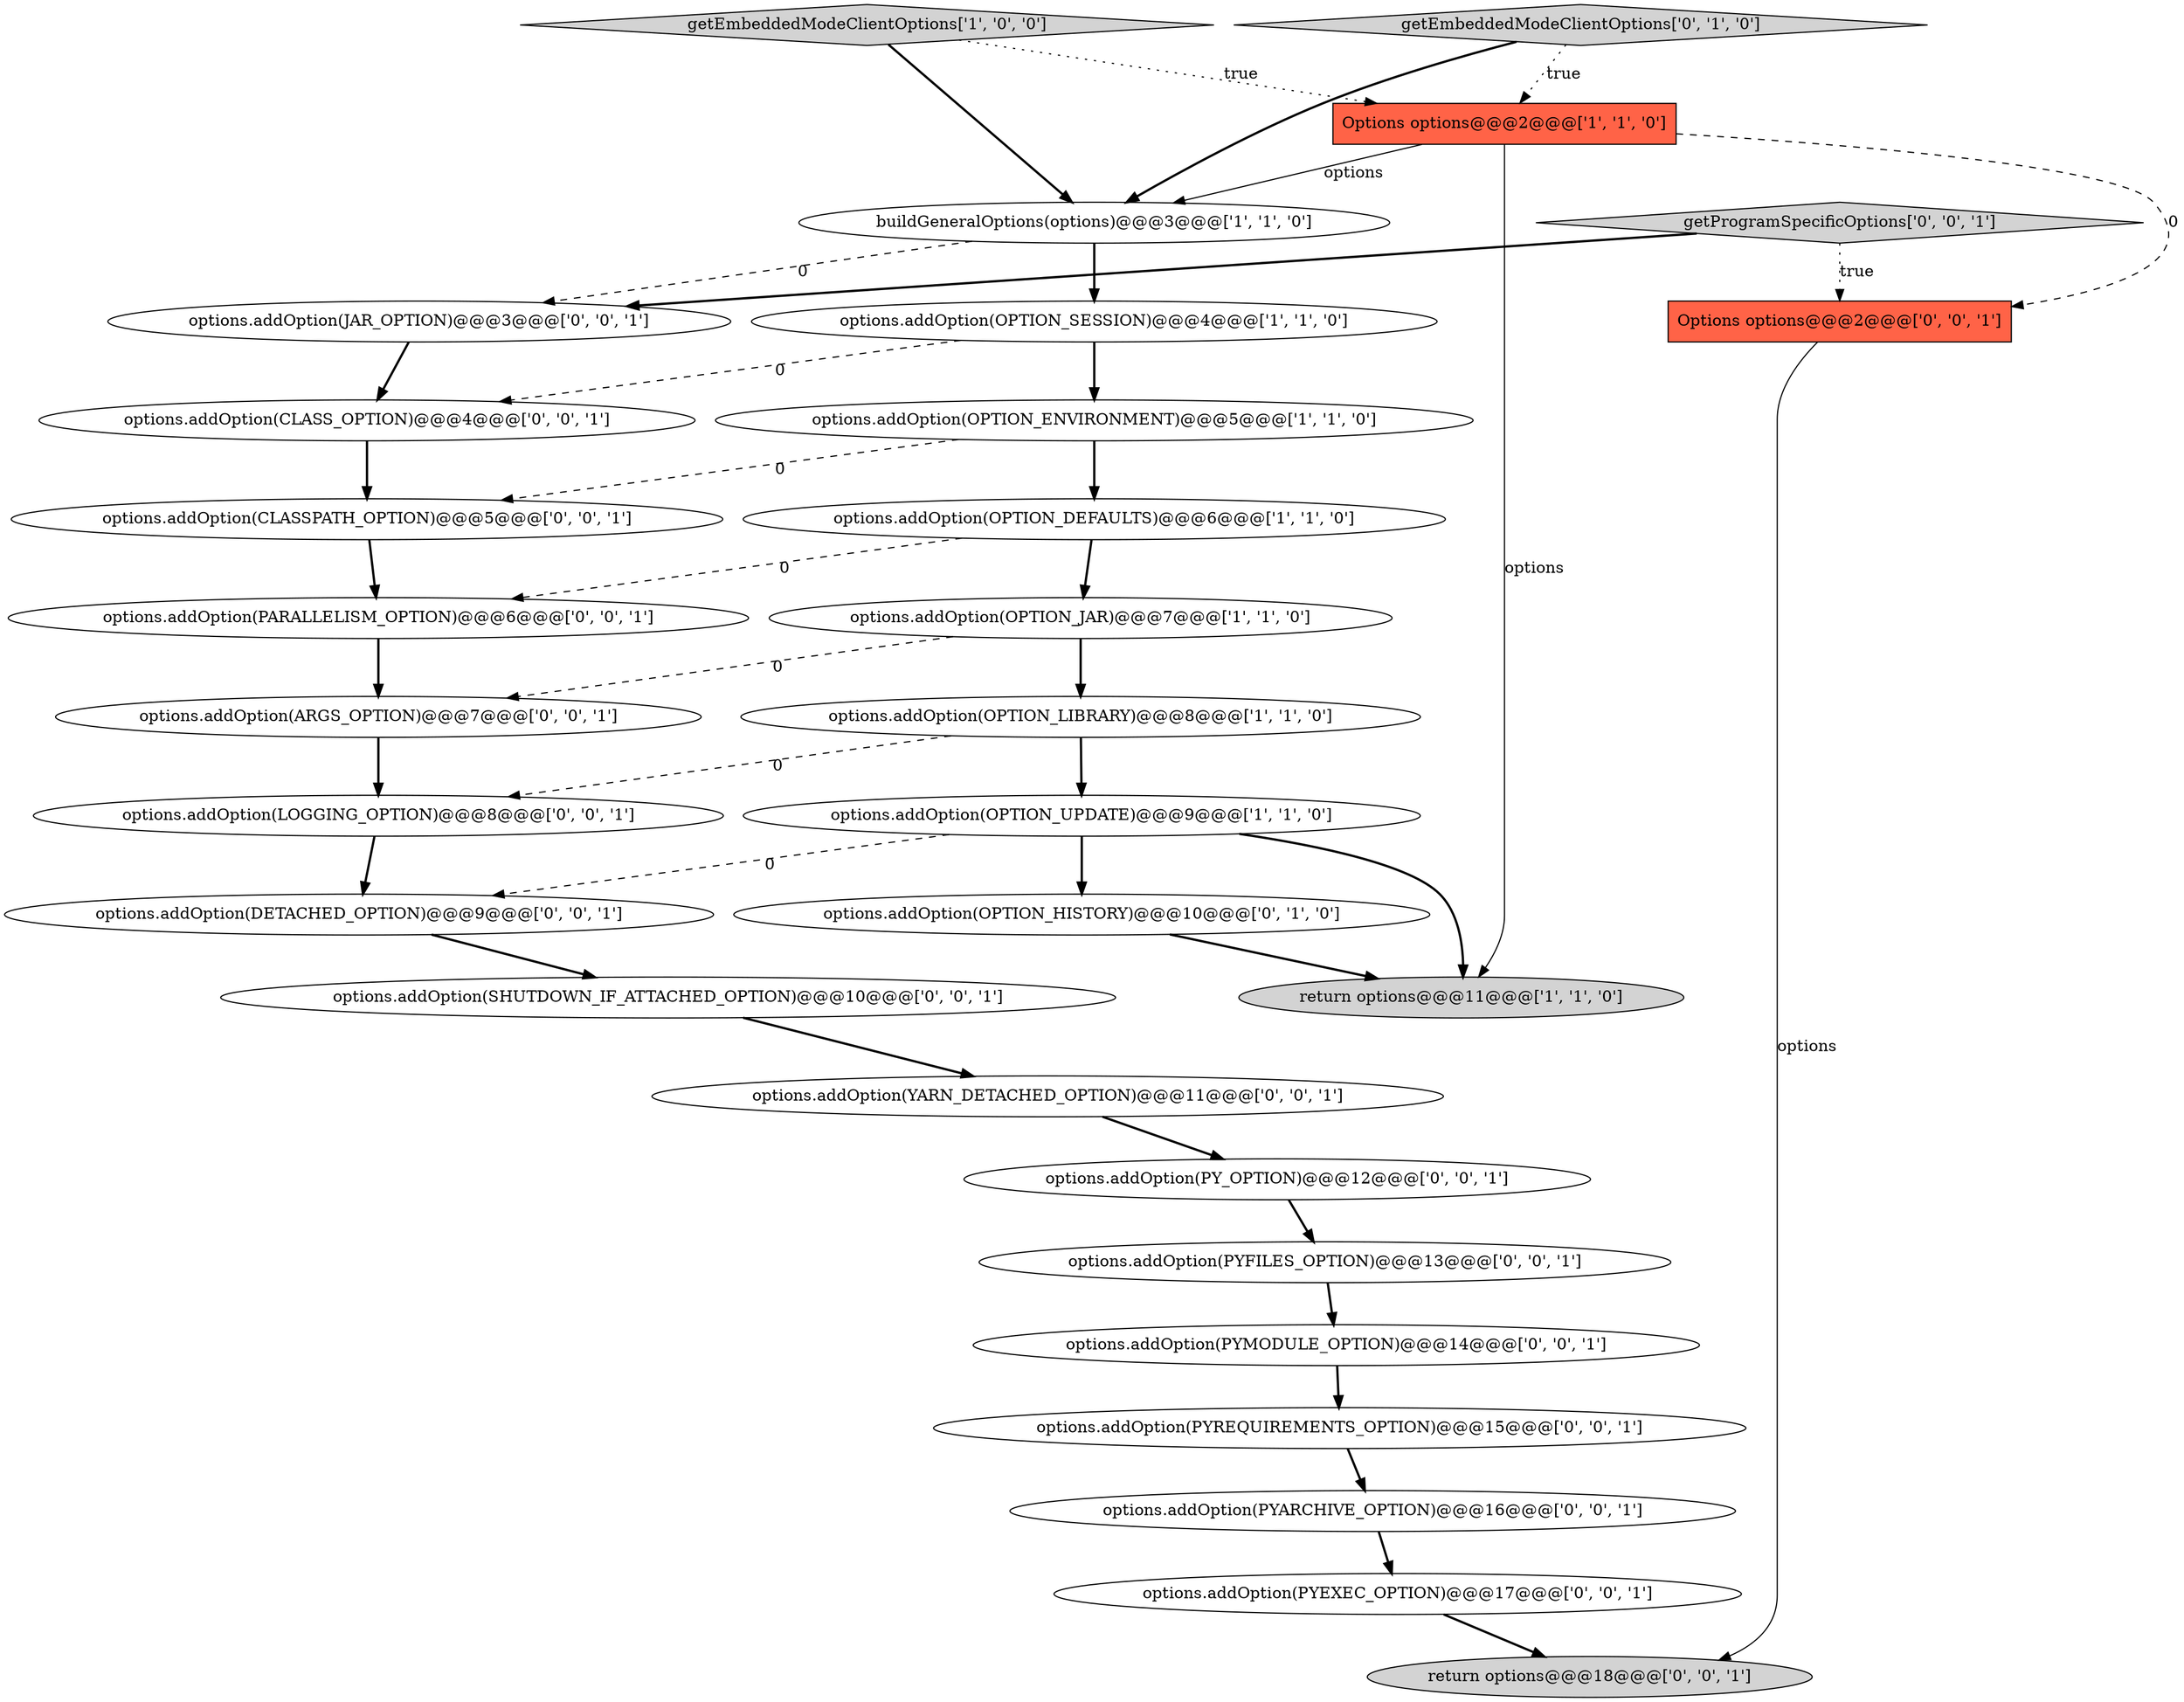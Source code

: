 digraph {
16 [style = filled, label = "options.addOption(SHUTDOWN_IF_ATTACHED_OPTION)@@@10@@@['0', '0', '1']", fillcolor = white, shape = ellipse image = "AAA0AAABBB3BBB"];
6 [style = filled, label = "options.addOption(OPTION_DEFAULTS)@@@6@@@['1', '1', '0']", fillcolor = white, shape = ellipse image = "AAA0AAABBB1BBB"];
4 [style = filled, label = "options.addOption(OPTION_SESSION)@@@4@@@['1', '1', '0']", fillcolor = white, shape = ellipse image = "AAA0AAABBB1BBB"];
22 [style = filled, label = "options.addOption(PY_OPTION)@@@12@@@['0', '0', '1']", fillcolor = white, shape = ellipse image = "AAA0AAABBB3BBB"];
2 [style = filled, label = "return options@@@11@@@['1', '1', '0']", fillcolor = lightgray, shape = ellipse image = "AAA0AAABBB1BBB"];
7 [style = filled, label = "options.addOption(OPTION_JAR)@@@7@@@['1', '1', '0']", fillcolor = white, shape = ellipse image = "AAA0AAABBB1BBB"];
10 [style = filled, label = "getEmbeddedModeClientOptions['0', '1', '0']", fillcolor = lightgray, shape = diamond image = "AAA0AAABBB2BBB"];
19 [style = filled, label = "options.addOption(LOGGING_OPTION)@@@8@@@['0', '0', '1']", fillcolor = white, shape = ellipse image = "AAA0AAABBB3BBB"];
27 [style = filled, label = "options.addOption(CLASSPATH_OPTION)@@@5@@@['0', '0', '1']", fillcolor = white, shape = ellipse image = "AAA0AAABBB3BBB"];
29 [style = filled, label = "options.addOption(PYEXEC_OPTION)@@@17@@@['0', '0', '1']", fillcolor = white, shape = ellipse image = "AAA0AAABBB3BBB"];
24 [style = filled, label = "options.addOption(ARGS_OPTION)@@@7@@@['0', '0', '1']", fillcolor = white, shape = ellipse image = "AAA0AAABBB3BBB"];
3 [style = filled, label = "options.addOption(OPTION_ENVIRONMENT)@@@5@@@['1', '1', '0']", fillcolor = white, shape = ellipse image = "AAA0AAABBB1BBB"];
20 [style = filled, label = "return options@@@18@@@['0', '0', '1']", fillcolor = lightgray, shape = ellipse image = "AAA0AAABBB3BBB"];
12 [style = filled, label = "options.addOption(PYFILES_OPTION)@@@13@@@['0', '0', '1']", fillcolor = white, shape = ellipse image = "AAA0AAABBB3BBB"];
1 [style = filled, label = "buildGeneralOptions(options)@@@3@@@['1', '1', '0']", fillcolor = white, shape = ellipse image = "AAA0AAABBB1BBB"];
17 [style = filled, label = "getProgramSpecificOptions['0', '0', '1']", fillcolor = lightgray, shape = diamond image = "AAA0AAABBB3BBB"];
8 [style = filled, label = "options.addOption(OPTION_UPDATE)@@@9@@@['1', '1', '0']", fillcolor = white, shape = ellipse image = "AAA0AAABBB1BBB"];
26 [style = filled, label = "options.addOption(YARN_DETACHED_OPTION)@@@11@@@['0', '0', '1']", fillcolor = white, shape = ellipse image = "AAA0AAABBB3BBB"];
5 [style = filled, label = "getEmbeddedModeClientOptions['1', '0', '0']", fillcolor = lightgray, shape = diamond image = "AAA0AAABBB1BBB"];
15 [style = filled, label = "options.addOption(PYARCHIVE_OPTION)@@@16@@@['0', '0', '1']", fillcolor = white, shape = ellipse image = "AAA0AAABBB3BBB"];
9 [style = filled, label = "options.addOption(OPTION_LIBRARY)@@@8@@@['1', '1', '0']", fillcolor = white, shape = ellipse image = "AAA0AAABBB1BBB"];
0 [style = filled, label = "Options options@@@2@@@['1', '1', '0']", fillcolor = tomato, shape = box image = "AAA0AAABBB1BBB"];
18 [style = filled, label = "options.addOption(JAR_OPTION)@@@3@@@['0', '0', '1']", fillcolor = white, shape = ellipse image = "AAA0AAABBB3BBB"];
21 [style = filled, label = "options.addOption(PYMODULE_OPTION)@@@14@@@['0', '0', '1']", fillcolor = white, shape = ellipse image = "AAA0AAABBB3BBB"];
25 [style = filled, label = "Options options@@@2@@@['0', '0', '1']", fillcolor = tomato, shape = box image = "AAA0AAABBB3BBB"];
14 [style = filled, label = "options.addOption(PARALLELISM_OPTION)@@@6@@@['0', '0', '1']", fillcolor = white, shape = ellipse image = "AAA0AAABBB3BBB"];
13 [style = filled, label = "options.addOption(CLASS_OPTION)@@@4@@@['0', '0', '1']", fillcolor = white, shape = ellipse image = "AAA0AAABBB3BBB"];
28 [style = filled, label = "options.addOption(DETACHED_OPTION)@@@9@@@['0', '0', '1']", fillcolor = white, shape = ellipse image = "AAA0AAABBB3BBB"];
23 [style = filled, label = "options.addOption(PYREQUIREMENTS_OPTION)@@@15@@@['0', '0', '1']", fillcolor = white, shape = ellipse image = "AAA0AAABBB3BBB"];
11 [style = filled, label = "options.addOption(OPTION_HISTORY)@@@10@@@['0', '1', '0']", fillcolor = white, shape = ellipse image = "AAA1AAABBB2BBB"];
15->29 [style = bold, label=""];
26->22 [style = bold, label=""];
27->14 [style = bold, label=""];
5->0 [style = dotted, label="true"];
8->28 [style = dashed, label="0"];
1->18 [style = dashed, label="0"];
28->16 [style = bold, label=""];
23->15 [style = bold, label=""];
7->24 [style = dashed, label="0"];
16->26 [style = bold, label=""];
19->28 [style = bold, label=""];
0->2 [style = solid, label="options"];
6->14 [style = dashed, label="0"];
7->9 [style = bold, label=""];
5->1 [style = bold, label=""];
18->13 [style = bold, label=""];
12->21 [style = bold, label=""];
3->27 [style = dashed, label="0"];
14->24 [style = bold, label=""];
10->0 [style = dotted, label="true"];
11->2 [style = bold, label=""];
3->6 [style = bold, label=""];
0->25 [style = dashed, label="0"];
10->1 [style = bold, label=""];
8->11 [style = bold, label=""];
9->19 [style = dashed, label="0"];
8->2 [style = bold, label=""];
13->27 [style = bold, label=""];
1->4 [style = bold, label=""];
25->20 [style = solid, label="options"];
0->1 [style = solid, label="options"];
4->13 [style = dashed, label="0"];
24->19 [style = bold, label=""];
9->8 [style = bold, label=""];
6->7 [style = bold, label=""];
22->12 [style = bold, label=""];
21->23 [style = bold, label=""];
4->3 [style = bold, label=""];
17->25 [style = dotted, label="true"];
29->20 [style = bold, label=""];
17->18 [style = bold, label=""];
}
